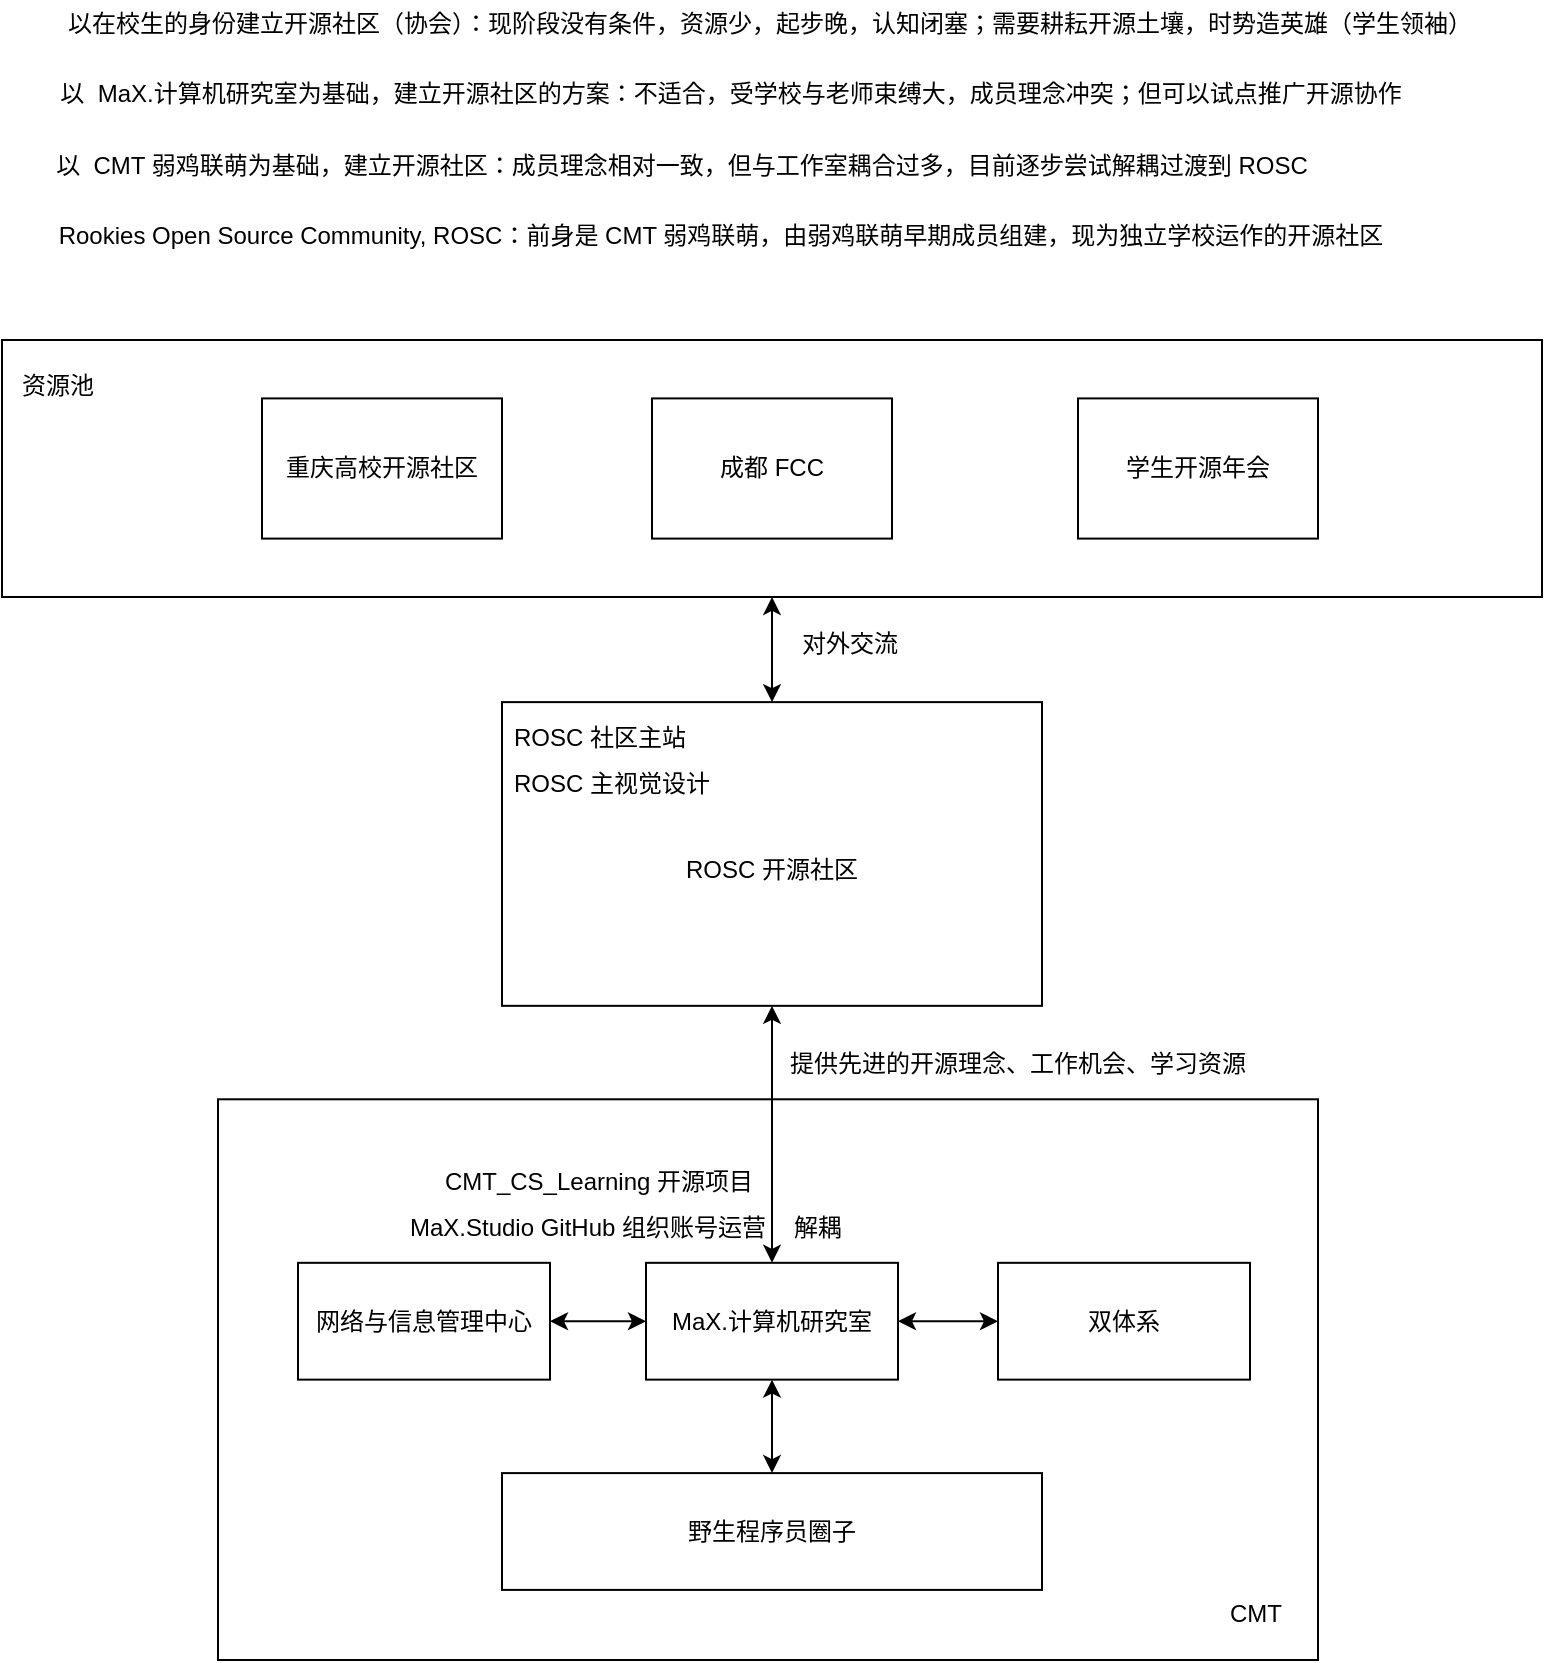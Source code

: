 <mxfile version="13.7.9" type="device"><diagram id="C5RBs43oDa-KdzZeNtuy" name="Page-1"><mxGraphModel dx="1221" dy="761" grid="1" gridSize="10" guides="1" tooltips="1" connect="1" arrows="1" fold="1" page="1" pageScale="1" pageWidth="827" pageHeight="1169" background="none" math="0" shadow="0"><root><mxCell id="WIyWlLk6GJQsqaUBKTNV-0"/><mxCell id="WIyWlLk6GJQsqaUBKTNV-1" parent="WIyWlLk6GJQsqaUBKTNV-0"/><mxCell id="QJClB6qnSomzKfW-O1zp-48" value="" style="group" vertex="1" connectable="0" parent="WIyWlLk6GJQsqaUBKTNV-1"><mxGeometry x="42" y="240" width="770" height="660" as="geometry"/></mxCell><mxCell id="QJClB6qnSomzKfW-O1zp-46" value="" style="group" vertex="1" connectable="0" parent="QJClB6qnSomzKfW-O1zp-48"><mxGeometry width="770" height="660" as="geometry"/></mxCell><mxCell id="QJClB6qnSomzKfW-O1zp-22" value="" style="group" vertex="1" connectable="0" parent="QJClB6qnSomzKfW-O1zp-46"><mxGeometry x="108" y="274.513" width="550" height="385.487" as="geometry"/></mxCell><mxCell id="QJClB6qnSomzKfW-O1zp-13" value="" style="group" vertex="1" connectable="0" parent="QJClB6qnSomzKfW-O1zp-22"><mxGeometry y="105.133" width="550" height="280.354" as="geometry"/></mxCell><mxCell id="QJClB6qnSomzKfW-O1zp-2" value="" style="rounded=0;whiteSpace=wrap;html=1;" vertex="1" parent="QJClB6qnSomzKfW-O1zp-13"><mxGeometry width="550" height="280.354" as="geometry"/></mxCell><mxCell id="QJClB6qnSomzKfW-O1zp-3" value="MaX.计算机研究室" style="rounded=0;whiteSpace=wrap;html=1;" vertex="1" parent="QJClB6qnSomzKfW-O1zp-13"><mxGeometry x="214" y="81.77" width="126" height="58.407" as="geometry"/></mxCell><mxCell id="QJClB6qnSomzKfW-O1zp-5" value="网络与信息管理中心" style="rounded=0;whiteSpace=wrap;html=1;" vertex="1" parent="QJClB6qnSomzKfW-O1zp-13"><mxGeometry x="40" y="81.77" width="126" height="58.407" as="geometry"/></mxCell><mxCell id="QJClB6qnSomzKfW-O1zp-6" value="双体系" style="rounded=0;whiteSpace=wrap;html=1;" vertex="1" parent="QJClB6qnSomzKfW-O1zp-13"><mxGeometry x="390" y="81.77" width="126" height="58.407" as="geometry"/></mxCell><mxCell id="QJClB6qnSomzKfW-O1zp-7" value="野生程序员圈子" style="rounded=0;whiteSpace=wrap;html=1;" vertex="1" parent="QJClB6qnSomzKfW-O1zp-13"><mxGeometry x="142" y="186.903" width="270" height="58.407" as="geometry"/></mxCell><mxCell id="QJClB6qnSomzKfW-O1zp-18" value="CMT" style="text;html=1;strokeColor=none;fillColor=none;align=center;verticalAlign=middle;whiteSpace=wrap;rounded=0;" vertex="1" parent="QJClB6qnSomzKfW-O1zp-13"><mxGeometry x="499" y="245.31" width="40" height="23.363" as="geometry"/></mxCell><mxCell id="QJClB6qnSomzKfW-O1zp-19" value="" style="endArrow=classic;startArrow=classic;html=1;entryX=0;entryY=0.5;entryDx=0;entryDy=0;exitX=1;exitY=0.5;exitDx=0;exitDy=0;" edge="1" parent="QJClB6qnSomzKfW-O1zp-13" source="QJClB6qnSomzKfW-O1zp-5" target="QJClB6qnSomzKfW-O1zp-3"><mxGeometry width="50" height="50" relative="1" as="geometry"><mxPoint x="258" y="221.947" as="sourcePoint"/><mxPoint x="308" y="163.54" as="targetPoint"/></mxGeometry></mxCell><mxCell id="QJClB6qnSomzKfW-O1zp-20" value="" style="endArrow=classic;startArrow=classic;html=1;entryX=1;entryY=0.5;entryDx=0;entryDy=0;exitX=0;exitY=0.5;exitDx=0;exitDy=0;" edge="1" parent="QJClB6qnSomzKfW-O1zp-13" source="QJClB6qnSomzKfW-O1zp-6" target="QJClB6qnSomzKfW-O1zp-3"><mxGeometry width="50" height="50" relative="1" as="geometry"><mxPoint x="258" y="221.947" as="sourcePoint"/><mxPoint x="308" y="163.54" as="targetPoint"/></mxGeometry></mxCell><mxCell id="QJClB6qnSomzKfW-O1zp-21" value="" style="endArrow=classic;startArrow=classic;html=1;entryX=0.5;entryY=1;entryDx=0;entryDy=0;exitX=0.5;exitY=0;exitDx=0;exitDy=0;" edge="1" parent="QJClB6qnSomzKfW-O1zp-13" source="QJClB6qnSomzKfW-O1zp-7" target="QJClB6qnSomzKfW-O1zp-3"><mxGeometry width="50" height="50" relative="1" as="geometry"><mxPoint x="258" y="221.947" as="sourcePoint"/><mxPoint x="308" y="163.54" as="targetPoint"/></mxGeometry></mxCell><mxCell id="QJClB6qnSomzKfW-O1zp-26" value="CMT_CS_Learning 开源项目" style="text;html=1;strokeColor=none;fillColor=none;align=center;verticalAlign=middle;whiteSpace=wrap;rounded=0;" vertex="1" parent="QJClB6qnSomzKfW-O1zp-13"><mxGeometry x="111" y="29.204" width="159" height="23.363" as="geometry"/></mxCell><mxCell id="QJClB6qnSomzKfW-O1zp-24" value="解耦" style="text;html=1;strokeColor=none;fillColor=none;align=center;verticalAlign=middle;whiteSpace=wrap;rounded=0;" vertex="1" parent="QJClB6qnSomzKfW-O1zp-13"><mxGeometry x="280" y="52.566" width="40" height="23.363" as="geometry"/></mxCell><mxCell id="QJClB6qnSomzKfW-O1zp-32" value="MaX.Studio GitHub 组织账号运营" style="text;html=1;strokeColor=none;fillColor=none;align=center;verticalAlign=middle;whiteSpace=wrap;rounded=0;" vertex="1" parent="QJClB6qnSomzKfW-O1zp-13"><mxGeometry x="90" y="52.566" width="190" height="23.363" as="geometry"/></mxCell><mxCell id="QJClB6qnSomzKfW-O1zp-31" value="提供先进的开源理念、工作机会、学习资源" style="text;html=1;strokeColor=none;fillColor=none;align=center;verticalAlign=middle;whiteSpace=wrap;rounded=0;" vertex="1" parent="QJClB6qnSomzKfW-O1zp-22"><mxGeometry x="280" y="75.929" width="240" height="23.363" as="geometry"/></mxCell><mxCell id="QJClB6qnSomzKfW-O1zp-11" value="&lt;br&gt;ROSC 开源社区" style="rounded=0;whiteSpace=wrap;html=1;" vertex="1" parent="QJClB6qnSomzKfW-O1zp-46"><mxGeometry x="250" y="181.062" width="270" height="151.858" as="geometry"/></mxCell><mxCell id="QJClB6qnSomzKfW-O1zp-25" value="" style="endArrow=classic;startArrow=classic;html=1;exitX=0.5;exitY=0;exitDx=0;exitDy=0;" edge="1" parent="QJClB6qnSomzKfW-O1zp-46" source="QJClB6qnSomzKfW-O1zp-3" target="QJClB6qnSomzKfW-O1zp-11"><mxGeometry width="50" height="50" relative="1" as="geometry"><mxPoint x="359" y="414.69" as="sourcePoint"/><mxPoint x="409" y="356.283" as="targetPoint"/></mxGeometry></mxCell><mxCell id="QJClB6qnSomzKfW-O1zp-27" value="ROSC 社区主站" style="text;html=1;strokeColor=none;fillColor=none;align=center;verticalAlign=middle;whiteSpace=wrap;rounded=0;" vertex="1" parent="QJClB6qnSomzKfW-O1zp-46"><mxGeometry x="250" y="186.903" width="98" height="23.363" as="geometry"/></mxCell><mxCell id="QJClB6qnSomzKfW-O1zp-29" value="ROSC 主视觉设计" style="text;html=1;strokeColor=none;fillColor=none;align=center;verticalAlign=middle;whiteSpace=wrap;rounded=0;" vertex="1" parent="QJClB6qnSomzKfW-O1zp-46"><mxGeometry x="250" y="210.265" width="110" height="23.363" as="geometry"/></mxCell><mxCell id="QJClB6qnSomzKfW-O1zp-40" value="" style="rounded=0;whiteSpace=wrap;html=1;" vertex="1" parent="QJClB6qnSomzKfW-O1zp-46"><mxGeometry width="770" height="128.496" as="geometry"/></mxCell><mxCell id="QJClB6qnSomzKfW-O1zp-41" value="资源池" style="text;html=1;strokeColor=none;fillColor=none;align=center;verticalAlign=middle;whiteSpace=wrap;rounded=0;" vertex="1" parent="QJClB6qnSomzKfW-O1zp-46"><mxGeometry x="8" y="11.681" width="40" height="23.363" as="geometry"/></mxCell><mxCell id="QJClB6qnSomzKfW-O1zp-42" value="" style="endArrow=classic;startArrow=classic;html=1;exitX=0.5;exitY=0;exitDx=0;exitDy=0;entryX=0.5;entryY=1;entryDx=0;entryDy=0;" edge="1" parent="QJClB6qnSomzKfW-O1zp-46" source="QJClB6qnSomzKfW-O1zp-11" target="QJClB6qnSomzKfW-O1zp-40"><mxGeometry width="50" height="50" relative="1" as="geometry"><mxPoint x="298" y="327.08" as="sourcePoint"/><mxPoint x="348" y="268.673" as="targetPoint"/></mxGeometry></mxCell><mxCell id="QJClB6qnSomzKfW-O1zp-43" value="成都 FCC" style="rounded=0;whiteSpace=wrap;html=1;" vertex="1" parent="QJClB6qnSomzKfW-O1zp-46"><mxGeometry x="325" y="29.204" width="120" height="70.088" as="geometry"/></mxCell><mxCell id="QJClB6qnSomzKfW-O1zp-44" value="重庆高校开源社区" style="rounded=0;whiteSpace=wrap;html=1;" vertex="1" parent="QJClB6qnSomzKfW-O1zp-46"><mxGeometry x="130" y="29.204" width="120" height="70.088" as="geometry"/></mxCell><mxCell id="QJClB6qnSomzKfW-O1zp-45" value="学生开源年会" style="rounded=0;whiteSpace=wrap;html=1;" vertex="1" parent="QJClB6qnSomzKfW-O1zp-46"><mxGeometry x="538" y="29.204" width="120" height="70.088" as="geometry"/></mxCell><mxCell id="QJClB6qnSomzKfW-O1zp-47" value="对外交流" style="text;html=1;strokeColor=none;fillColor=none;align=center;verticalAlign=middle;whiteSpace=wrap;rounded=0;" vertex="1" parent="QJClB6qnSomzKfW-O1zp-46"><mxGeometry x="398" y="140.177" width="52" height="23.363" as="geometry"/></mxCell><mxCell id="QJClB6qnSomzKfW-O1zp-54" value="" style="group" vertex="1" connectable="0" parent="QJClB6qnSomzKfW-O1zp-46"><mxGeometry x="18" y="-170" width="732" height="130" as="geometry"/></mxCell><mxCell id="QJClB6qnSomzKfW-O1zp-49" value="以&amp;nbsp; MaX.计算机研究室为基础，建立开源社区的方案：不适合，受学校与老师束缚大，成员理念冲突；但可以试点推广开源协作" style="text;html=1;strokeColor=none;fillColor=none;align=center;verticalAlign=middle;whiteSpace=wrap;rounded=0;" vertex="1" parent="QJClB6qnSomzKfW-O1zp-54"><mxGeometry y="35.455" width="693.259" height="23.636" as="geometry"/></mxCell><mxCell id="QJClB6qnSomzKfW-O1zp-50" value="以&amp;nbsp; CMT 弱鸡联萌为基础，建立开源社区：成员理念相对一致，但与工作室耦合过多，目前逐步尝试解耦过渡到 ROSC" style="text;html=1;strokeColor=none;fillColor=none;align=center;verticalAlign=middle;whiteSpace=wrap;rounded=0;" vertex="1" parent="QJClB6qnSomzKfW-O1zp-54"><mxGeometry x="2.039" y="70.909" width="640.245" height="23.636" as="geometry"/></mxCell><mxCell id="QJClB6qnSomzKfW-O1zp-51" value="以在校生的身份建立开源社区（协会）：现阶段没有条件，资源少，起步晚，认知闭塞；需要耕耘开源土壤，时势造英雄（学生领袖）" style="text;html=1;strokeColor=none;fillColor=none;align=center;verticalAlign=middle;whiteSpace=wrap;rounded=0;" vertex="1" parent="QJClB6qnSomzKfW-O1zp-54"><mxGeometry width="732" height="23.636" as="geometry"/></mxCell><mxCell id="QJClB6qnSomzKfW-O1zp-52" value="Rookies Open Source Community, ROSC：前身是 CMT 弱鸡联萌，由弱鸡联萌早期成员组建，现为独立学校运作的开源社区" style="text;html=1;strokeColor=none;fillColor=none;align=center;verticalAlign=middle;whiteSpace=wrap;rounded=0;" vertex="1" parent="QJClB6qnSomzKfW-O1zp-54"><mxGeometry y="106.364" width="683.064" height="23.636" as="geometry"/></mxCell></root></mxGraphModel></diagram></mxfile>
